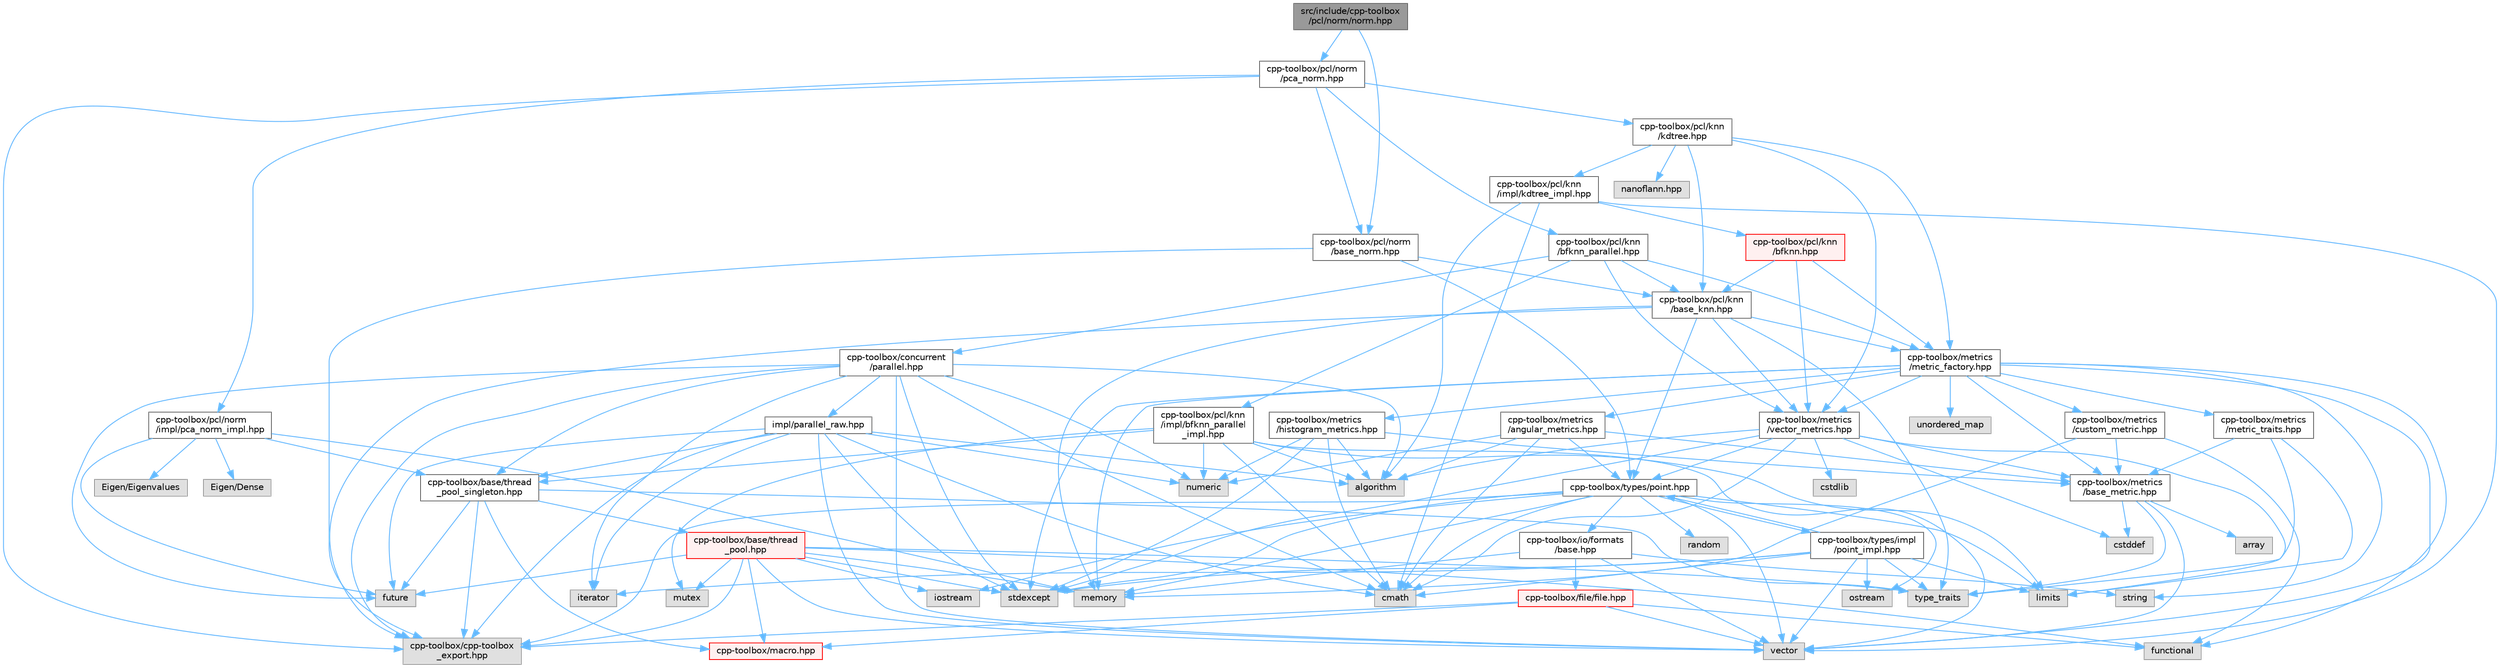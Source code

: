 digraph "src/include/cpp-toolbox/pcl/norm/norm.hpp"
{
 // LATEX_PDF_SIZE
  bgcolor="transparent";
  edge [fontname=Helvetica,fontsize=10,labelfontname=Helvetica,labelfontsize=10];
  node [fontname=Helvetica,fontsize=10,shape=box,height=0.2,width=0.4];
  Node1 [id="Node000001",label="src/include/cpp-toolbox\l/pcl/norm/norm.hpp",height=0.2,width=0.4,color="gray40", fillcolor="grey60", style="filled", fontcolor="black",tooltip="法向量提取算法统一导出文件 / Unified export file for normal extraction algorithms"];
  Node1 -> Node2 [id="edge1_Node000001_Node000002",color="steelblue1",style="solid",tooltip=" "];
  Node2 [id="Node000002",label="cpp-toolbox/pcl/norm\l/base_norm.hpp",height=0.2,width=0.4,color="grey40", fillcolor="white", style="filled",URL="$base__norm_8hpp.html",tooltip=" "];
  Node2 -> Node3 [id="edge2_Node000002_Node000003",color="steelblue1",style="solid",tooltip=" "];
  Node3 [id="Node000003",label="cpp-toolbox/cpp-toolbox\l_export.hpp",height=0.2,width=0.4,color="grey60", fillcolor="#E0E0E0", style="filled",tooltip=" "];
  Node2 -> Node4 [id="edge3_Node000002_Node000004",color="steelblue1",style="solid",tooltip=" "];
  Node4 [id="Node000004",label="cpp-toolbox/pcl/knn\l/base_knn.hpp",height=0.2,width=0.4,color="grey40", fillcolor="white", style="filled",URL="$base__knn_8hpp.html",tooltip=" "];
  Node4 -> Node5 [id="edge4_Node000004_Node000005",color="steelblue1",style="solid",tooltip=" "];
  Node5 [id="Node000005",label="memory",height=0.2,width=0.4,color="grey60", fillcolor="#E0E0E0", style="filled",tooltip=" "];
  Node4 -> Node6 [id="edge5_Node000004_Node000006",color="steelblue1",style="solid",tooltip=" "];
  Node6 [id="Node000006",label="type_traits",height=0.2,width=0.4,color="grey60", fillcolor="#E0E0E0", style="filled",tooltip=" "];
  Node4 -> Node3 [id="edge6_Node000004_Node000003",color="steelblue1",style="solid",tooltip=" "];
  Node4 -> Node7 [id="edge7_Node000004_Node000007",color="steelblue1",style="solid",tooltip=" "];
  Node7 [id="Node000007",label="cpp-toolbox/types/point.hpp",height=0.2,width=0.4,color="grey40", fillcolor="white", style="filled",URL="$point_8hpp.html",tooltip=" "];
  Node7 -> Node8 [id="edge8_Node000007_Node000008",color="steelblue1",style="solid",tooltip=" "];
  Node8 [id="Node000008",label="cmath",height=0.2,width=0.4,color="grey60", fillcolor="#E0E0E0", style="filled",tooltip=" "];
  Node7 -> Node9 [id="edge9_Node000007_Node000009",color="steelblue1",style="solid",tooltip=" "];
  Node9 [id="Node000009",label="iostream",height=0.2,width=0.4,color="grey60", fillcolor="#E0E0E0", style="filled",tooltip=" "];
  Node7 -> Node10 [id="edge10_Node000007_Node000010",color="steelblue1",style="solid",tooltip=" "];
  Node10 [id="Node000010",label="limits",height=0.2,width=0.4,color="grey60", fillcolor="#E0E0E0", style="filled",tooltip=" "];
  Node7 -> Node5 [id="edge11_Node000007_Node000005",color="steelblue1",style="solid",tooltip=" "];
  Node7 -> Node11 [id="edge12_Node000007_Node000011",color="steelblue1",style="solid",tooltip=" "];
  Node11 [id="Node000011",label="ostream",height=0.2,width=0.4,color="grey60", fillcolor="#E0E0E0", style="filled",tooltip=" "];
  Node7 -> Node12 [id="edge13_Node000007_Node000012",color="steelblue1",style="solid",tooltip=" "];
  Node12 [id="Node000012",label="random",height=0.2,width=0.4,color="grey60", fillcolor="#E0E0E0", style="filled",tooltip=" "];
  Node7 -> Node13 [id="edge14_Node000007_Node000013",color="steelblue1",style="solid",tooltip=" "];
  Node13 [id="Node000013",label="stdexcept",height=0.2,width=0.4,color="grey60", fillcolor="#E0E0E0", style="filled",tooltip=" "];
  Node7 -> Node14 [id="edge15_Node000007_Node000014",color="steelblue1",style="solid",tooltip=" "];
  Node14 [id="Node000014",label="vector",height=0.2,width=0.4,color="grey60", fillcolor="#E0E0E0", style="filled",tooltip=" "];
  Node7 -> Node3 [id="edge16_Node000007_Node000003",color="steelblue1",style="solid",tooltip=" "];
  Node7 -> Node15 [id="edge17_Node000007_Node000015",color="steelblue1",style="solid",tooltip=" "];
  Node15 [id="Node000015",label="cpp-toolbox/io/formats\l/base.hpp",height=0.2,width=0.4,color="grey40", fillcolor="white", style="filled",URL="$io_2formats_2base_8hpp.html",tooltip=" "];
  Node15 -> Node5 [id="edge18_Node000015_Node000005",color="steelblue1",style="solid",tooltip=" "];
  Node15 -> Node16 [id="edge19_Node000015_Node000016",color="steelblue1",style="solid",tooltip=" "];
  Node16 [id="Node000016",label="string",height=0.2,width=0.4,color="grey60", fillcolor="#E0E0E0", style="filled",tooltip=" "];
  Node15 -> Node14 [id="edge20_Node000015_Node000014",color="steelblue1",style="solid",tooltip=" "];
  Node15 -> Node17 [id="edge21_Node000015_Node000017",color="steelblue1",style="solid",tooltip=" "];
  Node17 [id="Node000017",label="cpp-toolbox/file/file.hpp",height=0.2,width=0.4,color="red", fillcolor="#FFF0F0", style="filled",URL="$file_8hpp.html",tooltip=" "];
  Node17 -> Node19 [id="edge22_Node000017_Node000019",color="steelblue1",style="solid",tooltip=" "];
  Node19 [id="Node000019",label="functional",height=0.2,width=0.4,color="grey60", fillcolor="#E0E0E0", style="filled",tooltip=" "];
  Node17 -> Node14 [id="edge23_Node000017_Node000014",color="steelblue1",style="solid",tooltip=" "];
  Node17 -> Node3 [id="edge24_Node000017_Node000003",color="steelblue1",style="solid",tooltip=" "];
  Node17 -> Node20 [id="edge25_Node000017_Node000020",color="steelblue1",style="solid",tooltip=" "];
  Node20 [id="Node000020",label="cpp-toolbox/macro.hpp",height=0.2,width=0.4,color="red", fillcolor="#FFF0F0", style="filled",URL="$macro_8hpp.html",tooltip="通用的编译器、平台、架构检测和实用宏定义 / Common macros for compiler, platform, architecture detection and utility macro..."];
  Node7 -> Node25 [id="edge26_Node000007_Node000025",color="steelblue1",style="solid",tooltip=" "];
  Node25 [id="Node000025",label="cpp-toolbox/types/impl\l/point_impl.hpp",height=0.2,width=0.4,color="grey40", fillcolor="white", style="filled",URL="$point__impl_8hpp.html",tooltip=" "];
  Node25 -> Node8 [id="edge27_Node000025_Node000008",color="steelblue1",style="solid",tooltip=" "];
  Node25 -> Node26 [id="edge28_Node000025_Node000026",color="steelblue1",style="solid",tooltip=" "];
  Node26 [id="Node000026",label="iterator",height=0.2,width=0.4,color="grey60", fillcolor="#E0E0E0", style="filled",tooltip=" "];
  Node25 -> Node10 [id="edge29_Node000025_Node000010",color="steelblue1",style="solid",tooltip=" "];
  Node25 -> Node11 [id="edge30_Node000025_Node000011",color="steelblue1",style="solid",tooltip=" "];
  Node25 -> Node13 [id="edge31_Node000025_Node000013",color="steelblue1",style="solid",tooltip=" "];
  Node25 -> Node6 [id="edge32_Node000025_Node000006",color="steelblue1",style="solid",tooltip=" "];
  Node25 -> Node14 [id="edge33_Node000025_Node000014",color="steelblue1",style="solid",tooltip=" "];
  Node25 -> Node7 [id="edge34_Node000025_Node000007",color="steelblue1",style="solid",tooltip=" "];
  Node4 -> Node27 [id="edge35_Node000004_Node000027",color="steelblue1",style="solid",tooltip=" "];
  Node27 [id="Node000027",label="cpp-toolbox/metrics\l/vector_metrics.hpp",height=0.2,width=0.4,color="grey40", fillcolor="white", style="filled",URL="$vector__metrics_8hpp.html",tooltip=" "];
  Node27 -> Node28 [id="edge36_Node000027_Node000028",color="steelblue1",style="solid",tooltip=" "];
  Node28 [id="Node000028",label="algorithm",height=0.2,width=0.4,color="grey60", fillcolor="#E0E0E0", style="filled",tooltip=" "];
  Node27 -> Node8 [id="edge37_Node000027_Node000008",color="steelblue1",style="solid",tooltip=" "];
  Node27 -> Node29 [id="edge38_Node000027_Node000029",color="steelblue1",style="solid",tooltip=" "];
  Node29 [id="Node000029",label="cstddef",height=0.2,width=0.4,color="grey60", fillcolor="#E0E0E0", style="filled",tooltip=" "];
  Node27 -> Node30 [id="edge39_Node000027_Node000030",color="steelblue1",style="solid",tooltip=" "];
  Node30 [id="Node000030",label="cstdlib",height=0.2,width=0.4,color="grey60", fillcolor="#E0E0E0", style="filled",tooltip=" "];
  Node27 -> Node10 [id="edge40_Node000027_Node000010",color="steelblue1",style="solid",tooltip=" "];
  Node27 -> Node13 [id="edge41_Node000027_Node000013",color="steelblue1",style="solid",tooltip=" "];
  Node27 -> Node31 [id="edge42_Node000027_Node000031",color="steelblue1",style="solid",tooltip=" "];
  Node31 [id="Node000031",label="cpp-toolbox/metrics\l/base_metric.hpp",height=0.2,width=0.4,color="grey40", fillcolor="white", style="filled",URL="$base__metric_8hpp.html",tooltip=" "];
  Node31 -> Node29 [id="edge43_Node000031_Node000029",color="steelblue1",style="solid",tooltip=" "];
  Node31 -> Node14 [id="edge44_Node000031_Node000014",color="steelblue1",style="solid",tooltip=" "];
  Node31 -> Node32 [id="edge45_Node000031_Node000032",color="steelblue1",style="solid",tooltip=" "];
  Node32 [id="Node000032",label="array",height=0.2,width=0.4,color="grey60", fillcolor="#E0E0E0", style="filled",tooltip=" "];
  Node31 -> Node6 [id="edge46_Node000031_Node000006",color="steelblue1",style="solid",tooltip=" "];
  Node27 -> Node7 [id="edge47_Node000027_Node000007",color="steelblue1",style="solid",tooltip=" "];
  Node4 -> Node33 [id="edge48_Node000004_Node000033",color="steelblue1",style="solid",tooltip=" "];
  Node33 [id="Node000033",label="cpp-toolbox/metrics\l/metric_factory.hpp",height=0.2,width=0.4,color="grey40", fillcolor="white", style="filled",URL="$metric__factory_8hpp.html",tooltip=" "];
  Node33 -> Node5 [id="edge49_Node000033_Node000005",color="steelblue1",style="solid",tooltip=" "];
  Node33 -> Node16 [id="edge50_Node000033_Node000016",color="steelblue1",style="solid",tooltip=" "];
  Node33 -> Node34 [id="edge51_Node000033_Node000034",color="steelblue1",style="solid",tooltip=" "];
  Node34 [id="Node000034",label="unordered_map",height=0.2,width=0.4,color="grey60", fillcolor="#E0E0E0", style="filled",tooltip=" "];
  Node33 -> Node19 [id="edge52_Node000033_Node000019",color="steelblue1",style="solid",tooltip=" "];
  Node33 -> Node13 [id="edge53_Node000033_Node000013",color="steelblue1",style="solid",tooltip=" "];
  Node33 -> Node14 [id="edge54_Node000033_Node000014",color="steelblue1",style="solid",tooltip=" "];
  Node33 -> Node31 [id="edge55_Node000033_Node000031",color="steelblue1",style="solid",tooltip=" "];
  Node33 -> Node35 [id="edge56_Node000033_Node000035",color="steelblue1",style="solid",tooltip=" "];
  Node35 [id="Node000035",label="cpp-toolbox/metrics\l/metric_traits.hpp",height=0.2,width=0.4,color="grey40", fillcolor="white", style="filled",URL="$metric__traits_8hpp.html",tooltip=" "];
  Node35 -> Node6 [id="edge57_Node000035_Node000006",color="steelblue1",style="solid",tooltip=" "];
  Node35 -> Node10 [id="edge58_Node000035_Node000010",color="steelblue1",style="solid",tooltip=" "];
  Node35 -> Node31 [id="edge59_Node000035_Node000031",color="steelblue1",style="solid",tooltip=" "];
  Node33 -> Node27 [id="edge60_Node000033_Node000027",color="steelblue1",style="solid",tooltip=" "];
  Node33 -> Node36 [id="edge61_Node000033_Node000036",color="steelblue1",style="solid",tooltip=" "];
  Node36 [id="Node000036",label="cpp-toolbox/metrics\l/histogram_metrics.hpp",height=0.2,width=0.4,color="grey40", fillcolor="white", style="filled",URL="$histogram__metrics_8hpp.html",tooltip=" "];
  Node36 -> Node28 [id="edge62_Node000036_Node000028",color="steelblue1",style="solid",tooltip=" "];
  Node36 -> Node8 [id="edge63_Node000036_Node000008",color="steelblue1",style="solid",tooltip=" "];
  Node36 -> Node37 [id="edge64_Node000036_Node000037",color="steelblue1",style="solid",tooltip=" "];
  Node37 [id="Node000037",label="numeric",height=0.2,width=0.4,color="grey60", fillcolor="#E0E0E0", style="filled",tooltip=" "];
  Node36 -> Node13 [id="edge65_Node000036_Node000013",color="steelblue1",style="solid",tooltip=" "];
  Node36 -> Node31 [id="edge66_Node000036_Node000031",color="steelblue1",style="solid",tooltip=" "];
  Node33 -> Node38 [id="edge67_Node000033_Node000038",color="steelblue1",style="solid",tooltip=" "];
  Node38 [id="Node000038",label="cpp-toolbox/metrics\l/angular_metrics.hpp",height=0.2,width=0.4,color="grey40", fillcolor="white", style="filled",URL="$angular__metrics_8hpp.html",tooltip=" "];
  Node38 -> Node28 [id="edge68_Node000038_Node000028",color="steelblue1",style="solid",tooltip=" "];
  Node38 -> Node8 [id="edge69_Node000038_Node000008",color="steelblue1",style="solid",tooltip=" "];
  Node38 -> Node37 [id="edge70_Node000038_Node000037",color="steelblue1",style="solid",tooltip=" "];
  Node38 -> Node31 [id="edge71_Node000038_Node000031",color="steelblue1",style="solid",tooltip=" "];
  Node38 -> Node7 [id="edge72_Node000038_Node000007",color="steelblue1",style="solid",tooltip=" "];
  Node33 -> Node39 [id="edge73_Node000033_Node000039",color="steelblue1",style="solid",tooltip=" "];
  Node39 [id="Node000039",label="cpp-toolbox/metrics\l/custom_metric.hpp",height=0.2,width=0.4,color="grey40", fillcolor="white", style="filled",URL="$custom__metric_8hpp.html",tooltip=" "];
  Node39 -> Node19 [id="edge74_Node000039_Node000019",color="steelblue1",style="solid",tooltip=" "];
  Node39 -> Node5 [id="edge75_Node000039_Node000005",color="steelblue1",style="solid",tooltip=" "];
  Node39 -> Node31 [id="edge76_Node000039_Node000031",color="steelblue1",style="solid",tooltip=" "];
  Node2 -> Node7 [id="edge77_Node000002_Node000007",color="steelblue1",style="solid",tooltip=" "];
  Node1 -> Node40 [id="edge78_Node000001_Node000040",color="steelblue1",style="solid",tooltip=" "];
  Node40 [id="Node000040",label="cpp-toolbox/pcl/norm\l/pca_norm.hpp",height=0.2,width=0.4,color="grey40", fillcolor="white", style="filled",URL="$pca__norm_8hpp.html",tooltip=" "];
  Node40 -> Node3 [id="edge79_Node000040_Node000003",color="steelblue1",style="solid",tooltip=" "];
  Node40 -> Node41 [id="edge80_Node000040_Node000041",color="steelblue1",style="solid",tooltip=" "];
  Node41 [id="Node000041",label="cpp-toolbox/pcl/knn\l/bfknn_parallel.hpp",height=0.2,width=0.4,color="grey40", fillcolor="white", style="filled",URL="$bfknn__parallel_8hpp.html",tooltip=" "];
  Node41 -> Node42 [id="edge81_Node000041_Node000042",color="steelblue1",style="solid",tooltip=" "];
  Node42 [id="Node000042",label="cpp-toolbox/concurrent\l/parallel.hpp",height=0.2,width=0.4,color="grey40", fillcolor="white", style="filled",URL="$parallel_8hpp.html",tooltip=" "];
  Node42 -> Node28 [id="edge82_Node000042_Node000028",color="steelblue1",style="solid",tooltip=" "];
  Node42 -> Node8 [id="edge83_Node000042_Node000008",color="steelblue1",style="solid",tooltip=" "];
  Node42 -> Node43 [id="edge84_Node000042_Node000043",color="steelblue1",style="solid",tooltip=" "];
  Node43 [id="Node000043",label="future",height=0.2,width=0.4,color="grey60", fillcolor="#E0E0E0", style="filled",tooltip=" "];
  Node42 -> Node26 [id="edge85_Node000042_Node000026",color="steelblue1",style="solid",tooltip=" "];
  Node42 -> Node37 [id="edge86_Node000042_Node000037",color="steelblue1",style="solid",tooltip=" "];
  Node42 -> Node13 [id="edge87_Node000042_Node000013",color="steelblue1",style="solid",tooltip=" "];
  Node42 -> Node14 [id="edge88_Node000042_Node000014",color="steelblue1",style="solid",tooltip=" "];
  Node42 -> Node3 [id="edge89_Node000042_Node000003",color="steelblue1",style="solid",tooltip=" "];
  Node42 -> Node44 [id="edge90_Node000042_Node000044",color="steelblue1",style="solid",tooltip=" "];
  Node44 [id="Node000044",label="cpp-toolbox/base/thread\l_pool_singleton.hpp",height=0.2,width=0.4,color="grey40", fillcolor="white", style="filled",URL="$thread__pool__singleton_8hpp.html",tooltip=" "];
  Node44 -> Node43 [id="edge91_Node000044_Node000043",color="steelblue1",style="solid",tooltip=" "];
  Node44 -> Node6 [id="edge92_Node000044_Node000006",color="steelblue1",style="solid",tooltip=" "];
  Node44 -> Node3 [id="edge93_Node000044_Node000003",color="steelblue1",style="solid",tooltip=" "];
  Node44 -> Node20 [id="edge94_Node000044_Node000020",color="steelblue1",style="solid",tooltip=" "];
  Node44 -> Node45 [id="edge95_Node000044_Node000045",color="steelblue1",style="solid",tooltip=" "];
  Node45 [id="Node000045",label="cpp-toolbox/base/thread\l_pool.hpp",height=0.2,width=0.4,color="red", fillcolor="#FFF0F0", style="filled",URL="$thread__pool_8hpp.html",tooltip=" "];
  Node45 -> Node19 [id="edge96_Node000045_Node000019",color="steelblue1",style="solid",tooltip=" "];
  Node45 -> Node43 [id="edge97_Node000045_Node000043",color="steelblue1",style="solid",tooltip=" "];
  Node45 -> Node9 [id="edge98_Node000045_Node000009",color="steelblue1",style="solid",tooltip=" "];
  Node45 -> Node5 [id="edge99_Node000045_Node000005",color="steelblue1",style="solid",tooltip=" "];
  Node45 -> Node48 [id="edge100_Node000045_Node000048",color="steelblue1",style="solid",tooltip=" "];
  Node48 [id="Node000048",label="mutex",height=0.2,width=0.4,color="grey60", fillcolor="#E0E0E0", style="filled",tooltip=" "];
  Node45 -> Node13 [id="edge101_Node000045_Node000013",color="steelblue1",style="solid",tooltip=" "];
  Node45 -> Node6 [id="edge102_Node000045_Node000006",color="steelblue1",style="solid",tooltip=" "];
  Node45 -> Node14 [id="edge103_Node000045_Node000014",color="steelblue1",style="solid",tooltip=" "];
  Node45 -> Node3 [id="edge104_Node000045_Node000003",color="steelblue1",style="solid",tooltip=" "];
  Node45 -> Node20 [id="edge105_Node000045_Node000020",color="steelblue1",style="solid",tooltip=" "];
  Node42 -> Node52 [id="edge106_Node000042_Node000052",color="steelblue1",style="solid",tooltip=" "];
  Node52 [id="Node000052",label="impl/parallel_raw.hpp",height=0.2,width=0.4,color="grey40", fillcolor="white", style="filled",URL="$parallel__raw_8hpp.html",tooltip=" "];
  Node52 -> Node28 [id="edge107_Node000052_Node000028",color="steelblue1",style="solid",tooltip=" "];
  Node52 -> Node8 [id="edge108_Node000052_Node000008",color="steelblue1",style="solid",tooltip=" "];
  Node52 -> Node43 [id="edge109_Node000052_Node000043",color="steelblue1",style="solid",tooltip=" "];
  Node52 -> Node26 [id="edge110_Node000052_Node000026",color="steelblue1",style="solid",tooltip=" "];
  Node52 -> Node37 [id="edge111_Node000052_Node000037",color="steelblue1",style="solid",tooltip=" "];
  Node52 -> Node13 [id="edge112_Node000052_Node000013",color="steelblue1",style="solid",tooltip=" "];
  Node52 -> Node14 [id="edge113_Node000052_Node000014",color="steelblue1",style="solid",tooltip=" "];
  Node52 -> Node44 [id="edge114_Node000052_Node000044",color="steelblue1",style="solid",tooltip=" "];
  Node52 -> Node3 [id="edge115_Node000052_Node000003",color="steelblue1",style="solid",tooltip=" "];
  Node41 -> Node4 [id="edge116_Node000041_Node000004",color="steelblue1",style="solid",tooltip=" "];
  Node41 -> Node33 [id="edge117_Node000041_Node000033",color="steelblue1",style="solid",tooltip=" "];
  Node41 -> Node27 [id="edge118_Node000041_Node000027",color="steelblue1",style="solid",tooltip=" "];
  Node41 -> Node53 [id="edge119_Node000041_Node000053",color="steelblue1",style="solid",tooltip=" "];
  Node53 [id="Node000053",label="cpp-toolbox/pcl/knn\l/impl/bfknn_parallel\l_impl.hpp",height=0.2,width=0.4,color="grey40", fillcolor="white", style="filled",URL="$bfknn__parallel__impl_8hpp.html",tooltip=" "];
  Node53 -> Node28 [id="edge120_Node000053_Node000028",color="steelblue1",style="solid",tooltip=" "];
  Node53 -> Node8 [id="edge121_Node000053_Node000008",color="steelblue1",style="solid",tooltip=" "];
  Node53 -> Node10 [id="edge122_Node000053_Node000010",color="steelblue1",style="solid",tooltip=" "];
  Node53 -> Node48 [id="edge123_Node000053_Node000048",color="steelblue1",style="solid",tooltip=" "];
  Node53 -> Node37 [id="edge124_Node000053_Node000037",color="steelblue1",style="solid",tooltip=" "];
  Node53 -> Node14 [id="edge125_Node000053_Node000014",color="steelblue1",style="solid",tooltip=" "];
  Node53 -> Node44 [id="edge126_Node000053_Node000044",color="steelblue1",style="solid",tooltip=" "];
  Node40 -> Node54 [id="edge127_Node000040_Node000054",color="steelblue1",style="solid",tooltip=" "];
  Node54 [id="Node000054",label="cpp-toolbox/pcl/knn\l/kdtree.hpp",height=0.2,width=0.4,color="grey40", fillcolor="white", style="filled",URL="$kdtree_8hpp.html",tooltip=" "];
  Node54 -> Node4 [id="edge128_Node000054_Node000004",color="steelblue1",style="solid",tooltip=" "];
  Node54 -> Node33 [id="edge129_Node000054_Node000033",color="steelblue1",style="solid",tooltip=" "];
  Node54 -> Node27 [id="edge130_Node000054_Node000027",color="steelblue1",style="solid",tooltip=" "];
  Node54 -> Node55 [id="edge131_Node000054_Node000055",color="steelblue1",style="solid",tooltip=" "];
  Node55 [id="Node000055",label="nanoflann.hpp",height=0.2,width=0.4,color="grey60", fillcolor="#E0E0E0", style="filled",tooltip=" "];
  Node54 -> Node56 [id="edge132_Node000054_Node000056",color="steelblue1",style="solid",tooltip=" "];
  Node56 [id="Node000056",label="cpp-toolbox/pcl/knn\l/impl/kdtree_impl.hpp",height=0.2,width=0.4,color="grey40", fillcolor="white", style="filled",URL="$kdtree__impl_8hpp.html",tooltip=" "];
  Node56 -> Node28 [id="edge133_Node000056_Node000028",color="steelblue1",style="solid",tooltip=" "];
  Node56 -> Node8 [id="edge134_Node000056_Node000008",color="steelblue1",style="solid",tooltip=" "];
  Node56 -> Node14 [id="edge135_Node000056_Node000014",color="steelblue1",style="solid",tooltip=" "];
  Node56 -> Node57 [id="edge136_Node000056_Node000057",color="steelblue1",style="solid",tooltip=" "];
  Node57 [id="Node000057",label="cpp-toolbox/pcl/knn\l/bfknn.hpp",height=0.2,width=0.4,color="red", fillcolor="#FFF0F0", style="filled",URL="$bfknn_8hpp.html",tooltip=" "];
  Node57 -> Node4 [id="edge137_Node000057_Node000004",color="steelblue1",style="solid",tooltip=" "];
  Node57 -> Node33 [id="edge138_Node000057_Node000033",color="steelblue1",style="solid",tooltip=" "];
  Node57 -> Node27 [id="edge139_Node000057_Node000027",color="steelblue1",style="solid",tooltip=" "];
  Node40 -> Node2 [id="edge140_Node000040_Node000002",color="steelblue1",style="solid",tooltip=" "];
  Node40 -> Node60 [id="edge141_Node000040_Node000060",color="steelblue1",style="solid",tooltip=" "];
  Node60 [id="Node000060",label="cpp-toolbox/pcl/norm\l/impl/pca_norm_impl.hpp",height=0.2,width=0.4,color="grey40", fillcolor="white", style="filled",URL="$pca__norm__impl_8hpp.html",tooltip=" "];
  Node60 -> Node61 [id="edge142_Node000060_Node000061",color="steelblue1",style="solid",tooltip=" "];
  Node61 [id="Node000061",label="Eigen/Dense",height=0.2,width=0.4,color="grey60", fillcolor="#E0E0E0", style="filled",tooltip=" "];
  Node60 -> Node62 [id="edge143_Node000060_Node000062",color="steelblue1",style="solid",tooltip=" "];
  Node62 [id="Node000062",label="Eigen/Eigenvalues",height=0.2,width=0.4,color="grey60", fillcolor="#E0E0E0", style="filled",tooltip=" "];
  Node60 -> Node44 [id="edge144_Node000060_Node000044",color="steelblue1",style="solid",tooltip=" "];
  Node60 -> Node43 [id="edge145_Node000060_Node000043",color="steelblue1",style="solid",tooltip=" "];
  Node60 -> Node5 [id="edge146_Node000060_Node000005",color="steelblue1",style="solid",tooltip=" "];
}
